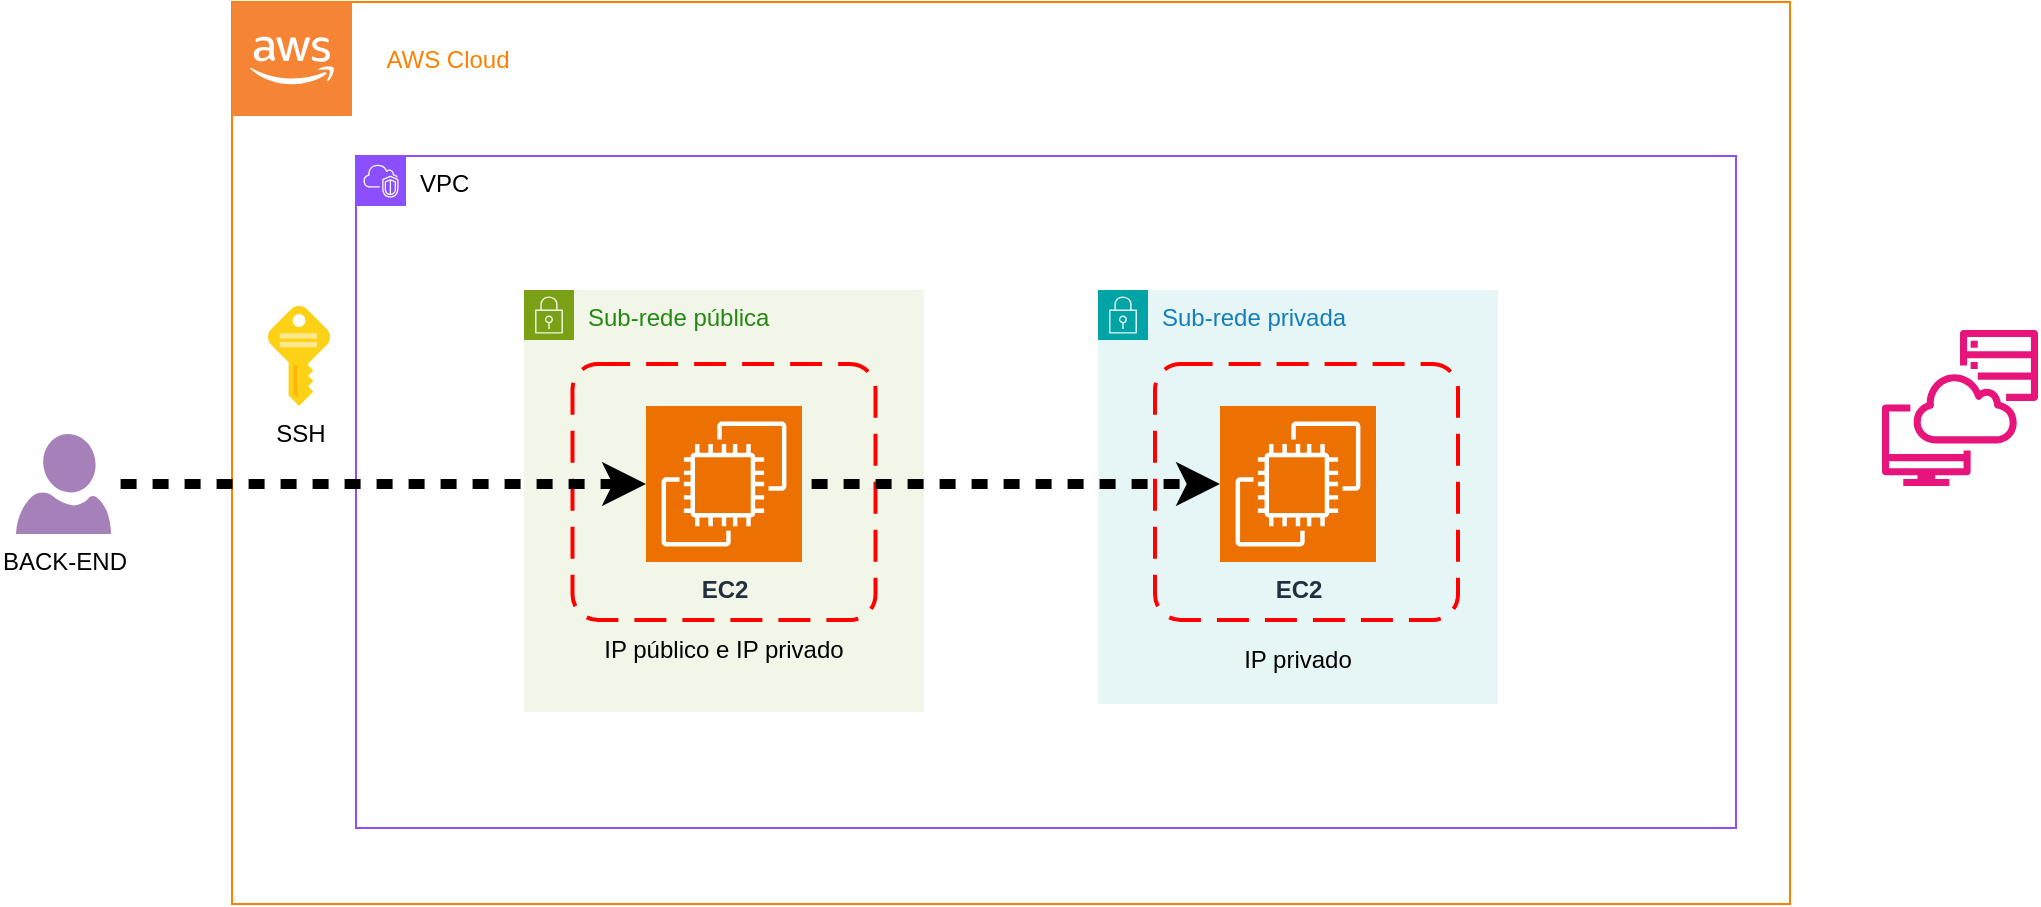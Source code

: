 <mxfile version="26.1.1">
  <diagram name="Página-1" id="cgEHxNgpc7x9RM4-BvGs">
    <mxGraphModel dx="1048" dy="602" grid="0" gridSize="10" guides="1" tooltips="1" connect="1" arrows="1" fold="1" page="1" pageScale="1" pageWidth="2800" pageHeight="2800" math="0" shadow="0">
      <root>
        <mxCell id="0" />
        <mxCell id="1" parent="0" />
        <mxCell id="OFeMNuCdVmcei5-Q9pPM-2" value="" style="rounded=0;whiteSpace=wrap;html=1;strokeColor=light-dark(#FF8000,#FF8000);fillColor=none;movable=0;resizable=0;rotatable=0;deletable=0;editable=0;locked=1;connectable=0;" parent="1" vertex="1">
          <mxGeometry x="548" y="388" width="779" height="451" as="geometry" />
        </mxCell>
        <mxCell id="OFeMNuCdVmcei5-Q9pPM-1" value="" style="outlineConnect=0;dashed=0;verticalLabelPosition=bottom;verticalAlign=top;align=center;html=1;shape=mxgraph.aws3.cloud_2;fillColor=#F58534;gradientColor=none;movable=1;resizable=1;rotatable=1;deletable=1;editable=1;locked=0;connectable=1;" parent="1" vertex="1">
          <mxGeometry x="548" y="388" width="60" height="57" as="geometry" />
        </mxCell>
        <mxCell id="OFeMNuCdVmcei5-Q9pPM-3" value="BACK-END" style="verticalLabelPosition=bottom;html=1;verticalAlign=top;align=center;strokeColor=none;fillColor=light-dark(#A680B8,#A680B8);shape=mxgraph.azure.user;" parent="1" vertex="1">
          <mxGeometry x="440" y="604" width="47.5" height="50" as="geometry" />
        </mxCell>
        <mxCell id="OFeMNuCdVmcei5-Q9pPM-5" value="&lt;font style=&quot;color: light-dark(rgb(0, 0, 0), rgb(153, 51, 255));&quot;&gt;VPC&lt;/font&gt;" style="points=[[0,0],[0.25,0],[0.5,0],[0.75,0],[1,0],[1,0.25],[1,0.5],[1,0.75],[1,1],[0.75,1],[0.5,1],[0.25,1],[0,1],[0,0.75],[0,0.5],[0,0.25]];outlineConnect=0;gradientColor=none;html=1;whiteSpace=wrap;fontSize=12;fontStyle=0;container=0;pointerEvents=0;collapsible=0;recursiveResize=0;shape=mxgraph.aws4.group;grIcon=mxgraph.aws4.group_vpc2;strokeColor=#8C4FFF;fillColor=none;verticalAlign=top;align=left;spacingLeft=30;fontColor=#AAB7B8;dashed=0;" parent="1" vertex="1">
          <mxGeometry x="610" y="465" width="690" height="336" as="geometry" />
        </mxCell>
        <mxCell id="OFeMNuCdVmcei5-Q9pPM-6" value="Sub-rede pública" style="points=[[0,0],[0.25,0],[0.5,0],[0.75,0],[1,0],[1,0.25],[1,0.5],[1,0.75],[1,1],[0.75,1],[0.5,1],[0.25,1],[0,1],[0,0.75],[0,0.5],[0,0.25]];outlineConnect=0;gradientColor=none;html=1;whiteSpace=wrap;fontSize=12;fontStyle=0;container=1;pointerEvents=0;collapsible=0;recursiveResize=0;shape=mxgraph.aws4.group;grIcon=mxgraph.aws4.group_security_group;grStroke=0;strokeColor=#7AA116;fillColor=#F2F6E8;verticalAlign=top;align=left;spacingLeft=30;fontColor=#248814;dashed=0;" parent="1" vertex="1">
          <mxGeometry x="694" y="532" width="200" height="211" as="geometry" />
        </mxCell>
        <mxCell id="OFeMNuCdVmcei5-Q9pPM-9" value="&lt;b&gt;EC2&lt;/b&gt;" style="sketch=0;points=[[0,0,0],[0.25,0,0],[0.5,0,0],[0.75,0,0],[1,0,0],[0,1,0],[0.25,1,0],[0.5,1,0],[0.75,1,0],[1,1,0],[0,0.25,0],[0,0.5,0],[0,0.75,0],[1,0.25,0],[1,0.5,0],[1,0.75,0]];outlineConnect=0;fontColor=#232F3E;fillColor=#ED7100;strokeColor=#ffffff;dashed=0;verticalLabelPosition=bottom;verticalAlign=top;align=center;html=1;fontSize=12;fontStyle=0;aspect=fixed;shape=mxgraph.aws4.resourceIcon;resIcon=mxgraph.aws4.ec2;" parent="OFeMNuCdVmcei5-Q9pPM-6" vertex="1">
          <mxGeometry x="61" y="58" width="78" height="78" as="geometry" />
        </mxCell>
        <mxCell id="_INX9PGMHfabClIM7G4O-3" value="" style="rounded=1;arcSize=10;dashed=1;strokeColor=#ff0000;fillColor=none;gradientColor=none;dashPattern=8 4;strokeWidth=2;" vertex="1" parent="OFeMNuCdVmcei5-Q9pPM-6">
          <mxGeometry x="24.25" y="37" width="151.5" height="128" as="geometry" />
        </mxCell>
        <mxCell id="OFeMNuCdVmcei5-Q9pPM-7" value="Sub-rede privada" style="points=[[0,0],[0.25,0],[0.5,0],[0.75,0],[1,0],[1,0.25],[1,0.5],[1,0.75],[1,1],[0.75,1],[0.5,1],[0.25,1],[0,1],[0,0.75],[0,0.5],[0,0.25]];outlineConnect=0;gradientColor=none;html=1;whiteSpace=wrap;fontSize=12;fontStyle=0;container=1;pointerEvents=0;collapsible=0;recursiveResize=0;shape=mxgraph.aws4.group;grIcon=mxgraph.aws4.group_security_group;grStroke=0;strokeColor=#00A4A6;fillColor=#E6F6F7;verticalAlign=top;align=left;spacingLeft=30;fontColor=#147EBA;dashed=0;" parent="1" vertex="1">
          <mxGeometry x="981" y="532" width="200" height="207" as="geometry" />
        </mxCell>
        <mxCell id="OFeMNuCdVmcei5-Q9pPM-12" value="&lt;b&gt;EC2&lt;/b&gt;" style="sketch=0;points=[[0,0,0],[0.25,0,0],[0.5,0,0],[0.75,0,0],[1,0,0],[0,1,0],[0.25,1,0],[0.5,1,0],[0.75,1,0],[1,1,0],[0,0.25,0],[0,0.5,0],[0,0.75,0],[1,0.25,0],[1,0.5,0],[1,0.75,0]];outlineConnect=0;fontColor=#232F3E;fillColor=#ED7100;strokeColor=#ffffff;dashed=0;verticalLabelPosition=bottom;verticalAlign=top;align=center;html=1;fontSize=12;fontStyle=0;aspect=fixed;shape=mxgraph.aws4.resourceIcon;resIcon=mxgraph.aws4.ec2;" parent="OFeMNuCdVmcei5-Q9pPM-7" vertex="1">
          <mxGeometry x="61" y="58" width="78" height="78" as="geometry" />
        </mxCell>
        <mxCell id="_INX9PGMHfabClIM7G4O-2" value="" style="rounded=1;arcSize=10;dashed=1;strokeColor=#ff0000;fillColor=none;gradientColor=none;dashPattern=8 4;strokeWidth=2;" vertex="1" parent="OFeMNuCdVmcei5-Q9pPM-7">
          <mxGeometry x="28.5" y="37" width="151.5" height="128" as="geometry" />
        </mxCell>
        <mxCell id="OFeMNuCdVmcei5-Q9pPM-8" value="&lt;font style=&quot;color: light-dark(rgb(255, 128, 0), rgb(255, 128, 0));&quot;&gt;AWS Cloud&lt;/font&gt;" style="text;html=1;align=center;verticalAlign=middle;whiteSpace=wrap;rounded=0;" parent="1" vertex="1">
          <mxGeometry x="610" y="401.5" width="92" height="30" as="geometry" />
        </mxCell>
        <mxCell id="OFeMNuCdVmcei5-Q9pPM-10" style="edgeStyle=orthogonalEdgeStyle;rounded=0;orthogonalLoop=1;jettySize=auto;html=1;strokeColor=light-dark(#000000,#FF0080);strokeWidth=5;flowAnimation=1;" parent="1" source="OFeMNuCdVmcei5-Q9pPM-3" target="OFeMNuCdVmcei5-Q9pPM-9" edge="1">
          <mxGeometry relative="1" as="geometry" />
        </mxCell>
        <mxCell id="OFeMNuCdVmcei5-Q9pPM-11" value="SSH" style="image;sketch=0;aspect=fixed;html=1;points=[];align=center;fontSize=12;image=img/lib/mscae/Key.svg;" parent="1" vertex="1">
          <mxGeometry x="566" y="540" width="31" height="50" as="geometry" />
        </mxCell>
        <mxCell id="OFeMNuCdVmcei5-Q9pPM-14" style="edgeStyle=orthogonalEdgeStyle;rounded=0;orthogonalLoop=1;jettySize=auto;html=1;strokeColor=light-dark(#000000,#FF0080);strokeWidth=5;flowAnimation=1;" parent="1" source="OFeMNuCdVmcei5-Q9pPM-9" target="OFeMNuCdVmcei5-Q9pPM-12" edge="1">
          <mxGeometry relative="1" as="geometry" />
        </mxCell>
        <mxCell id="OFeMNuCdVmcei5-Q9pPM-15" value="IP público e IP privado" style="text;html=1;align=center;verticalAlign=middle;whiteSpace=wrap;rounded=0;" parent="1" vertex="1">
          <mxGeometry x="714" y="697" width="160" height="30" as="geometry" />
        </mxCell>
        <mxCell id="OFeMNuCdVmcei5-Q9pPM-16" value="IP privado" style="text;html=1;align=center;verticalAlign=middle;whiteSpace=wrap;rounded=0;" parent="1" vertex="1">
          <mxGeometry x="1001" y="702" width="160" height="30" as="geometry" />
        </mxCell>
        <mxCell id="_INX9PGMHfabClIM7G4O-1" value="" style="sketch=0;outlineConnect=0;fontColor=#232F3E;gradientColor=none;fillColor=#E7157B;strokeColor=none;dashed=0;verticalLabelPosition=bottom;verticalAlign=top;align=center;html=1;fontSize=12;fontStyle=0;aspect=fixed;pointerEvents=1;shape=mxgraph.aws4.systems_manager_session_manager;" vertex="1" parent="1">
          <mxGeometry x="1373" y="552" width="78" height="78" as="geometry" />
        </mxCell>
      </root>
    </mxGraphModel>
  </diagram>
</mxfile>
